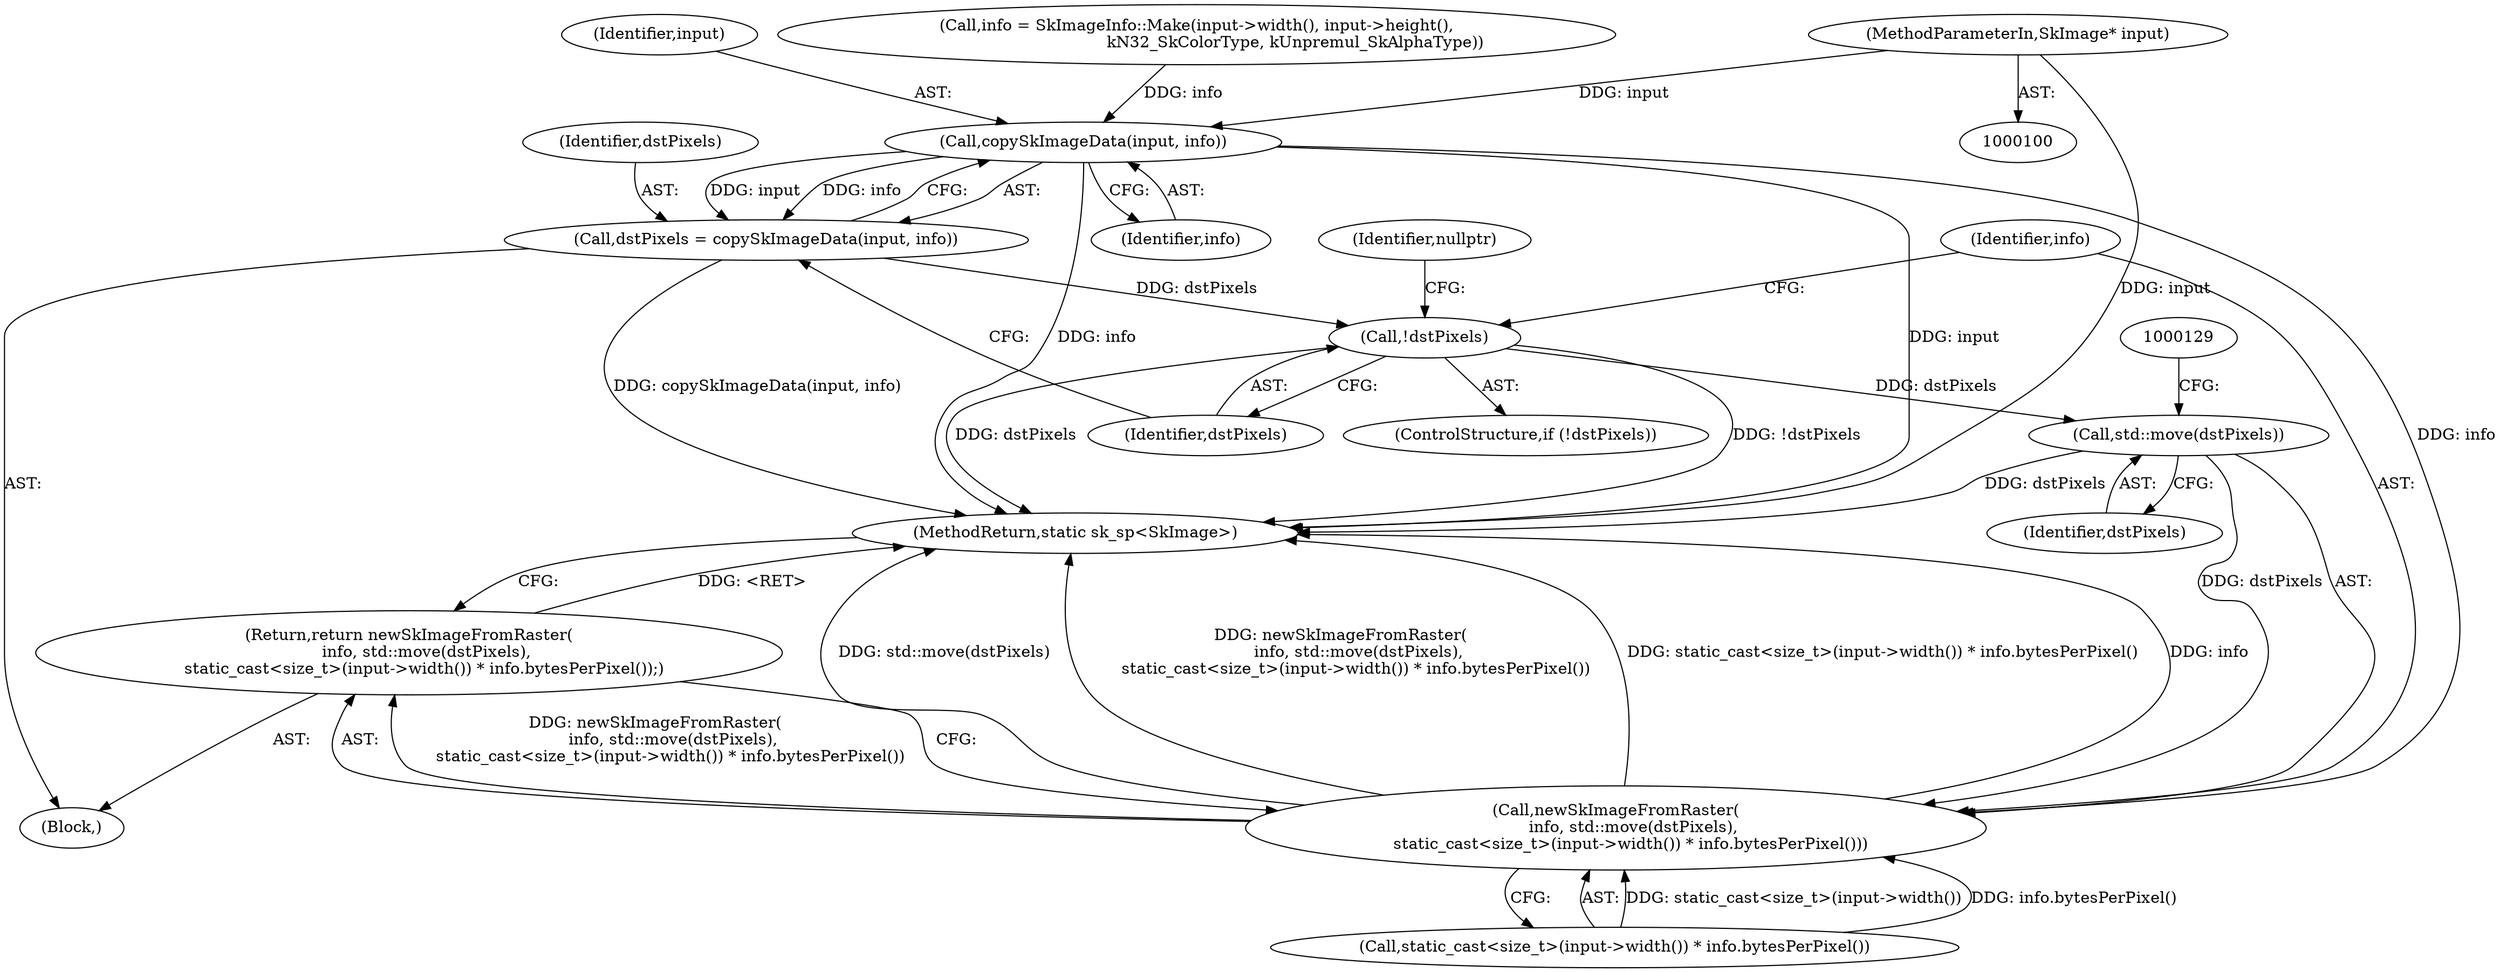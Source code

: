 digraph "0_Chrome_d59a4441697f6253e7dc3f7ae5caad6e5fd2c778_5@pointer" {
"1000101" [label="(MethodParameterIn,SkImage* input)"];
"1000114" [label="(Call,copySkImageData(input, info))"];
"1000112" [label="(Call,dstPixels = copySkImageData(input, info))"];
"1000118" [label="(Call,!dstPixels)"];
"1000125" [label="(Call,std::move(dstPixels))"];
"1000123" [label="(Call,newSkImageFromRaster(\n       info, std::move(dstPixels),\n      static_cast<size_t>(input->width()) * info.bytesPerPixel()))"];
"1000122" [label="(Return,return newSkImageFromRaster(\n       info, std::move(dstPixels),\n      static_cast<size_t>(input->width()) * info.bytesPerPixel());)"];
"1000101" [label="(MethodParameterIn,SkImage* input)"];
"1000117" [label="(ControlStructure,if (!dstPixels))"];
"1000119" [label="(Identifier,dstPixels)"];
"1000115" [label="(Identifier,input)"];
"1000123" [label="(Call,newSkImageFromRaster(\n       info, std::move(dstPixels),\n      static_cast<size_t>(input->width()) * info.bytesPerPixel()))"];
"1000118" [label="(Call,!dstPixels)"];
"1000113" [label="(Identifier,dstPixels)"];
"1000112" [label="(Call,dstPixels = copySkImageData(input, info))"];
"1000104" [label="(Call,info = SkImageInfo::Make(input->width(), input->height(),\n                                       kN32_SkColorType, kUnpremul_SkAlphaType))"];
"1000122" [label="(Return,return newSkImageFromRaster(\n       info, std::move(dstPixels),\n      static_cast<size_t>(input->width()) * info.bytesPerPixel());)"];
"1000126" [label="(Identifier,dstPixels)"];
"1000102" [label="(Block,)"];
"1000125" [label="(Call,std::move(dstPixels))"];
"1000132" [label="(MethodReturn,static sk_sp<SkImage>)"];
"1000116" [label="(Identifier,info)"];
"1000127" [label="(Call,static_cast<size_t>(input->width()) * info.bytesPerPixel())"];
"1000114" [label="(Call,copySkImageData(input, info))"];
"1000121" [label="(Identifier,nullptr)"];
"1000124" [label="(Identifier,info)"];
"1000101" -> "1000100"  [label="AST: "];
"1000101" -> "1000132"  [label="DDG: input"];
"1000101" -> "1000114"  [label="DDG: input"];
"1000114" -> "1000112"  [label="AST: "];
"1000114" -> "1000116"  [label="CFG: "];
"1000115" -> "1000114"  [label="AST: "];
"1000116" -> "1000114"  [label="AST: "];
"1000112" -> "1000114"  [label="CFG: "];
"1000114" -> "1000132"  [label="DDG: input"];
"1000114" -> "1000132"  [label="DDG: info"];
"1000114" -> "1000112"  [label="DDG: input"];
"1000114" -> "1000112"  [label="DDG: info"];
"1000104" -> "1000114"  [label="DDG: info"];
"1000114" -> "1000123"  [label="DDG: info"];
"1000112" -> "1000102"  [label="AST: "];
"1000113" -> "1000112"  [label="AST: "];
"1000119" -> "1000112"  [label="CFG: "];
"1000112" -> "1000132"  [label="DDG: copySkImageData(input, info)"];
"1000112" -> "1000118"  [label="DDG: dstPixels"];
"1000118" -> "1000117"  [label="AST: "];
"1000118" -> "1000119"  [label="CFG: "];
"1000119" -> "1000118"  [label="AST: "];
"1000121" -> "1000118"  [label="CFG: "];
"1000124" -> "1000118"  [label="CFG: "];
"1000118" -> "1000132"  [label="DDG: !dstPixels"];
"1000118" -> "1000132"  [label="DDG: dstPixels"];
"1000118" -> "1000125"  [label="DDG: dstPixels"];
"1000125" -> "1000123"  [label="AST: "];
"1000125" -> "1000126"  [label="CFG: "];
"1000126" -> "1000125"  [label="AST: "];
"1000129" -> "1000125"  [label="CFG: "];
"1000125" -> "1000132"  [label="DDG: dstPixels"];
"1000125" -> "1000123"  [label="DDG: dstPixels"];
"1000123" -> "1000122"  [label="AST: "];
"1000123" -> "1000127"  [label="CFG: "];
"1000124" -> "1000123"  [label="AST: "];
"1000127" -> "1000123"  [label="AST: "];
"1000122" -> "1000123"  [label="CFG: "];
"1000123" -> "1000132"  [label="DDG: std::move(dstPixels)"];
"1000123" -> "1000132"  [label="DDG: newSkImageFromRaster(\n       info, std::move(dstPixels),\n      static_cast<size_t>(input->width()) * info.bytesPerPixel())"];
"1000123" -> "1000132"  [label="DDG: static_cast<size_t>(input->width()) * info.bytesPerPixel()"];
"1000123" -> "1000132"  [label="DDG: info"];
"1000123" -> "1000122"  [label="DDG: newSkImageFromRaster(\n       info, std::move(dstPixels),\n      static_cast<size_t>(input->width()) * info.bytesPerPixel())"];
"1000127" -> "1000123"  [label="DDG: static_cast<size_t>(input->width())"];
"1000127" -> "1000123"  [label="DDG: info.bytesPerPixel()"];
"1000122" -> "1000102"  [label="AST: "];
"1000132" -> "1000122"  [label="CFG: "];
"1000122" -> "1000132"  [label="DDG: <RET>"];
}
